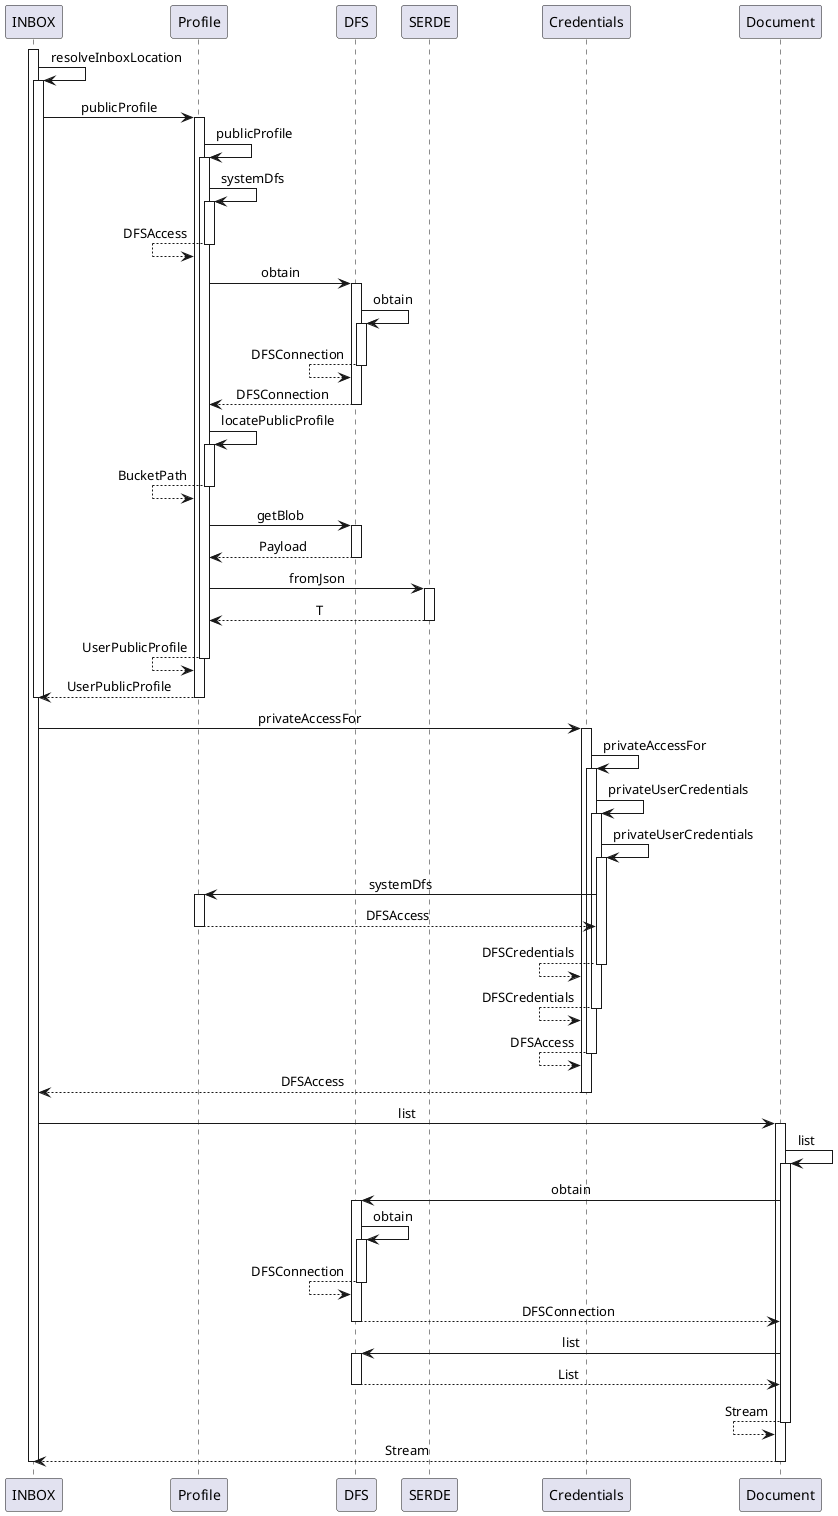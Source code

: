@startuml

skinparam SequenceMessageAlign center

activate INBOX
' de.adorsys.datasafe.business.impl.inbox.actions.ListInboxImpl
INBOX -> INBOX : resolveInboxLocation

activate INBOX
' de.adorsys.datasafe.business.impl.inbox.actions.ListInboxImpl
INBOX -> Profile : publicProfile

activate Profile
' de.adorsys.datasafe.business.api.directory.profile.operations.ProfileRetrievalService
Profile -> Profile : publicProfile

activate Profile
' de.adorsys.datasafe.business.impl.profile.DFSBasedProfileStorageImpl
Profile -> Profile : systemDfs

activate Profile
' de.adorsys.datasafe.business.impl.profile.DFSSystem
Profile <-- Profile : DFSAccess
deactivate Profile

' de.adorsys.datasafe.business.impl.profile.DFSBasedProfileStorageImpl
Profile -> DFS : obtain

activate DFS
' de.adorsys.datasafe.business.api.storage.dfs.DFSConnectionService
DFS -> DFS : obtain

activate DFS
' de.adorsys.datasafe.business.impl.dfs.DFSConnectionServiceImpl
DFS <-- DFS : DFSConnection
deactivate DFS

' de.adorsys.datasafe.business.api.storage.dfs.DFSConnectionService
Profile <-- DFS : DFSConnection
deactivate DFS

' de.adorsys.datasafe.business.impl.profile.DFSBasedProfileStorageImpl
Profile -> Profile : locatePublicProfile

activate Profile
' de.adorsys.datasafe.business.impl.profile.DFSBasedProfileStorageImpl
Profile <-- Profile : BucketPath
deactivate Profile

' de.adorsys.datasafe.business.impl.profile.DFSBasedProfileStorageImpl
Profile -> DFS : getBlob

activate DFS
' de.adorsys.dfs.connection.api.service.api.DFSConnection
Profile <-- DFS : Payload
deactivate DFS

' de.adorsys.datasafe.business.impl.profile.DFSBasedProfileStorageImpl
Profile -> SERDE : fromJson

activate SERDE
' de.adorsys.datasafe.business.impl.serde.GsonSerde
Profile <-- SERDE : T
deactivate SERDE

' de.adorsys.datasafe.business.impl.profile.DFSBasedProfileStorageImpl
Profile <-- Profile : UserPublicProfile
deactivate Profile

' de.adorsys.datasafe.business.api.directory.profile.operations.ProfileRetrievalService
INBOX <-- Profile : UserPublicProfile
deactivate Profile

deactivate INBOX

' de.adorsys.datasafe.business.impl.inbox.actions.ListInboxImpl
INBOX -> Credentials : privateAccessFor

activate Credentials
' de.adorsys.datasafe.business.api.storage.dfs.BucketAccessService
Credentials -> Credentials : privateAccessFor

activate Credentials
' de.adorsys.datasafe.business.impl.credentials.BucketAccessServiceImpl
Credentials -> Credentials : privateUserCredentials

activate Credentials
' de.adorsys.datasafe.business.api.storage.dfs.credentials.DFSCredentialsService
Credentials -> Credentials : privateUserCredentials

activate Credentials
' de.adorsys.datasafe.business.impl.credentials.SystemCredentialsServiceImpl
Credentials -> Profile : systemDfs

activate Profile
' de.adorsys.datasafe.business.impl.profile.DFSSystem
Credentials <-- Profile : DFSAccess
deactivate Profile

' de.adorsys.datasafe.business.impl.credentials.SystemCredentialsServiceImpl
Credentials <-- Credentials : DFSCredentials
deactivate Credentials

' de.adorsys.datasafe.business.api.storage.dfs.credentials.DFSCredentialsService
Credentials <-- Credentials : DFSCredentials
deactivate Credentials

' de.adorsys.datasafe.business.impl.credentials.BucketAccessServiceImpl
Credentials <-- Credentials : DFSAccess
deactivate Credentials

' de.adorsys.datasafe.business.api.storage.dfs.BucketAccessService
INBOX <-- Credentials : DFSAccess
deactivate Credentials

' de.adorsys.datasafe.business.impl.inbox.actions.ListInboxImpl
INBOX -> Document : list

activate Document
' de.adorsys.datasafe.business.api.storage.StorageListService

' de.adorsys.datasafe.business.impl.inbox.actions.ListInboxImpl
Document -> Document : list

activate Document
' de.adorsys.datasafe.business.impl.document.list.ListPathNonDecryptingServiceImpl
Document -> DFS : obtain

activate DFS
' de.adorsys.datasafe.business.api.storage.dfs.DFSConnectionService
DFS -> DFS : obtain

activate DFS
' de.adorsys.datasafe.business.impl.dfs.DFSConnectionServiceImpl
DFS <-- DFS : DFSConnection
deactivate DFS

' de.adorsys.datasafe.business.api.storage.dfs.DFSConnectionService
Document <-- DFS : DFSConnection
deactivate DFS

' de.adorsys.datasafe.business.impl.document.list.ListPathNonDecryptingServiceImpl
Document -> DFS : list

activate DFS
' de.adorsys.dfs.connection.api.service.api.DFSConnection
Document <-- DFS : List
deactivate DFS

Document <-- Document : Stream

deactivate Document

INBOX <-- Document : Stream

deactivate Document

deactivate INBOX

@enduml